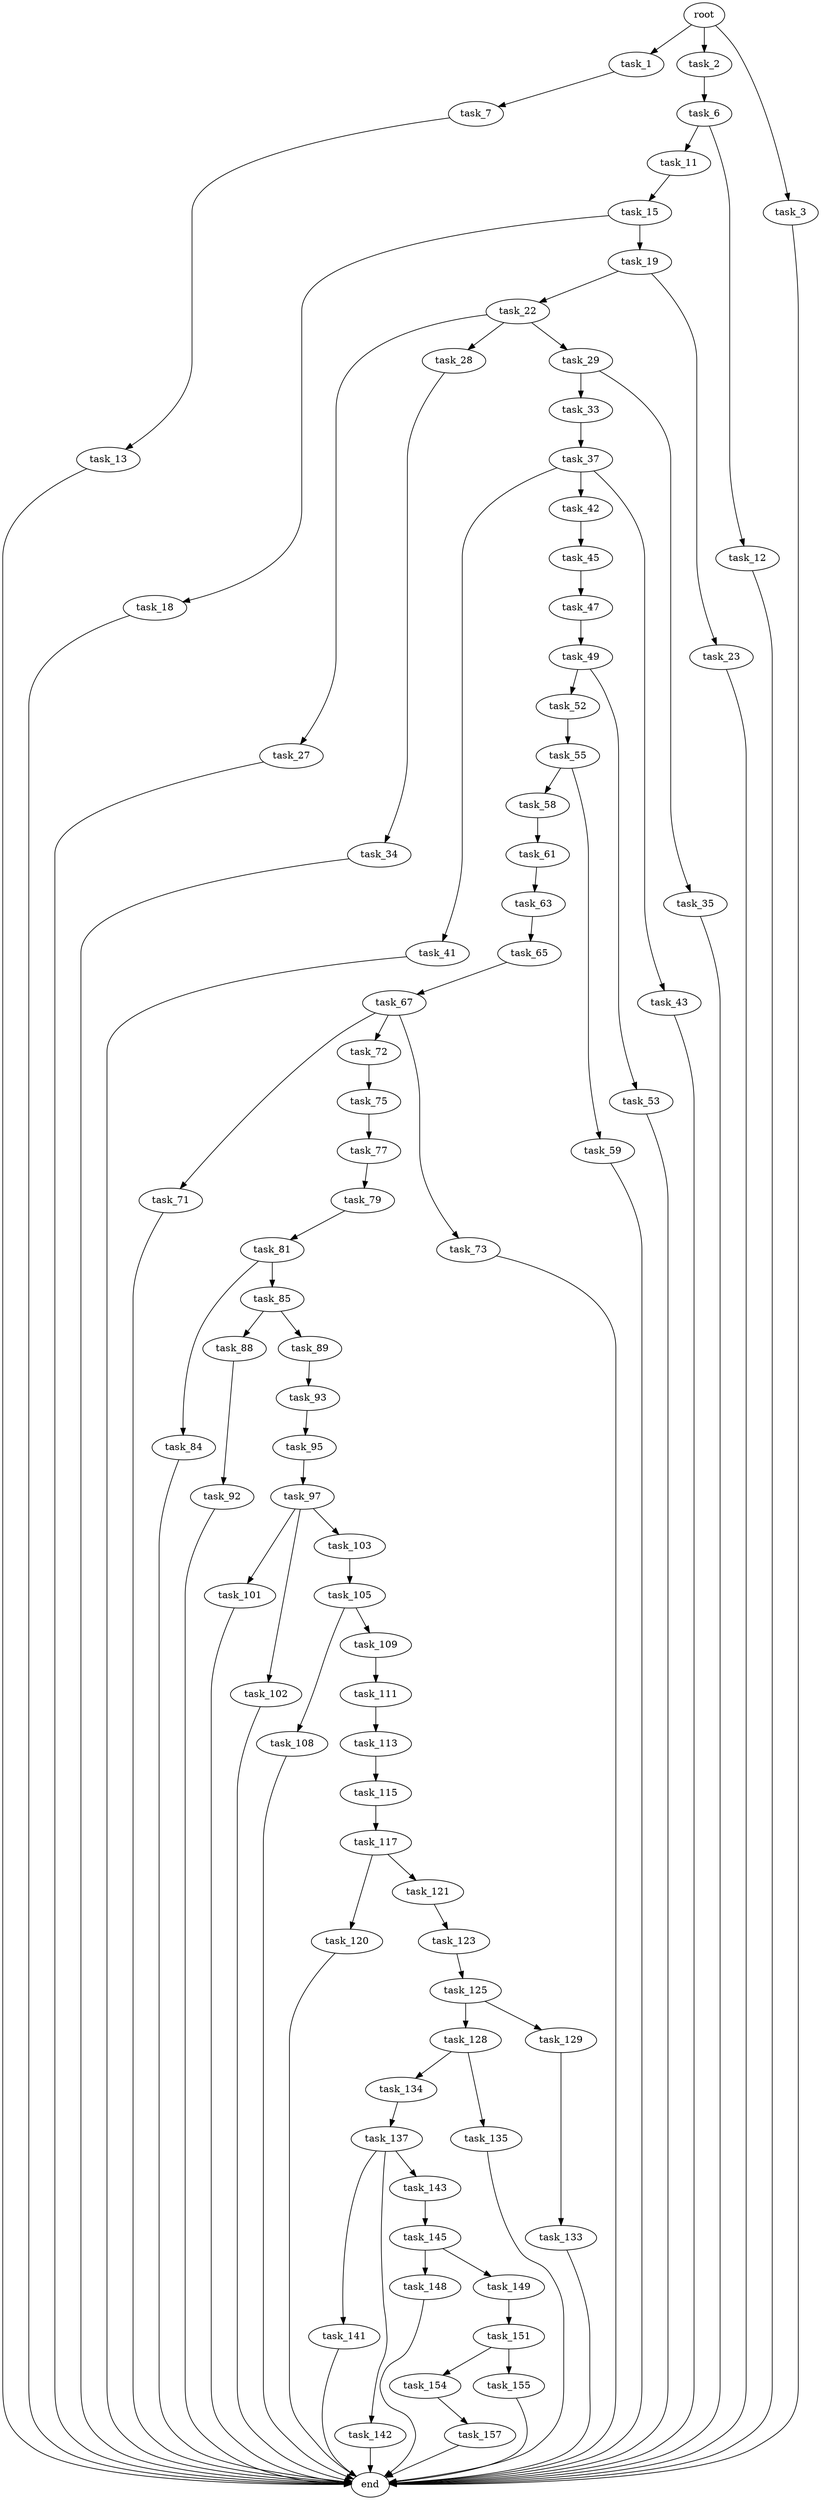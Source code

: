 digraph G {
  root [size="0.000000"];
  task_1 [size="368293445632.000000"];
  task_2 [size="1430434797.000000"];
  task_3 [size="3090887509.000000"];
  task_6 [size="17397401488.000000"];
  task_7 [size="4827790828.000000"];
  task_11 [size="13701452197.000000"];
  task_12 [size="43259086882.000000"];
  task_13 [size="28991029248.000000"];
  task_15 [size="596795988561.000000"];
  task_18 [size="276108803152.000000"];
  task_19 [size="1073741824000.000000"];
  task_22 [size="3039802941.000000"];
  task_23 [size="782757789696.000000"];
  task_27 [size="50502652414.000000"];
  task_28 [size="762601361787.000000"];
  task_29 [size="1073741824000.000000"];
  task_33 [size="7319598793.000000"];
  task_34 [size="2022654730.000000"];
  task_35 [size="9351125787.000000"];
  task_37 [size="109701528671.000000"];
  task_41 [size="549755813888.000000"];
  task_42 [size="231928233984.000000"];
  task_43 [size="162737542120.000000"];
  task_45 [size="807632180.000000"];
  task_47 [size="39463338886.000000"];
  task_49 [size="322824285785.000000"];
  task_52 [size="5481116698.000000"];
  task_53 [size="35390103648.000000"];
  task_55 [size="134217728000.000000"];
  task_58 [size="134217728000.000000"];
  task_59 [size="7700055444.000000"];
  task_61 [size="28991029248.000000"];
  task_63 [size="392956515435.000000"];
  task_65 [size="549755813888.000000"];
  task_67 [size="13402458810.000000"];
  task_71 [size="12704791608.000000"];
  task_72 [size="11076622422.000000"];
  task_73 [size="179941286854.000000"];
  task_75 [size="549755813888.000000"];
  task_77 [size="549755813888.000000"];
  task_79 [size="201832030469.000000"];
  task_81 [size="8589934592.000000"];
  task_84 [size="391357905541.000000"];
  task_85 [size="10225497665.000000"];
  task_88 [size="28991029248.000000"];
  task_89 [size="33446033067.000000"];
  task_92 [size="657921509248.000000"];
  task_93 [size="189426651065.000000"];
  task_95 [size="244472941731.000000"];
  task_97 [size="1346161715.000000"];
  task_101 [size="447341693360.000000"];
  task_102 [size="400654316058.000000"];
  task_103 [size="104895223771.000000"];
  task_105 [size="8589934592.000000"];
  task_108 [size="803993559.000000"];
  task_109 [size="187807122614.000000"];
  task_111 [size="686650738195.000000"];
  task_113 [size="48073100589.000000"];
  task_115 [size="5619000585.000000"];
  task_117 [size="410056219806.000000"];
  task_120 [size="121174740426.000000"];
  task_121 [size="1073741824000.000000"];
  task_123 [size="17248475760.000000"];
  task_125 [size="643768742173.000000"];
  task_128 [size="473034787162.000000"];
  task_129 [size="134217728000.000000"];
  task_133 [size="29166351927.000000"];
  task_134 [size="17536801766.000000"];
  task_135 [size="7346897697.000000"];
  task_137 [size="15709059640.000000"];
  task_141 [size="8300258934.000000"];
  task_142 [size="368293445632.000000"];
  task_143 [size="4691790117.000000"];
  task_145 [size="368293445632.000000"];
  task_148 [size="160504228986.000000"];
  task_149 [size="134217728000.000000"];
  task_151 [size="231928233984.000000"];
  task_154 [size="1065808203270.000000"];
  task_155 [size="8504551085.000000"];
  task_157 [size="68719476736.000000"];
  end [size="0.000000"];

  root -> task_1 [size="1.000000"];
  root -> task_2 [size="1.000000"];
  root -> task_3 [size="1.000000"];
  task_1 -> task_7 [size="411041792.000000"];
  task_2 -> task_6 [size="33554432.000000"];
  task_3 -> end [size="1.000000"];
  task_6 -> task_11 [size="301989888.000000"];
  task_6 -> task_12 [size="301989888.000000"];
  task_7 -> task_13 [size="301989888.000000"];
  task_11 -> task_15 [size="301989888.000000"];
  task_12 -> end [size="1.000000"];
  task_13 -> end [size="1.000000"];
  task_15 -> task_18 [size="679477248.000000"];
  task_15 -> task_19 [size="679477248.000000"];
  task_18 -> end [size="1.000000"];
  task_19 -> task_22 [size="838860800.000000"];
  task_19 -> task_23 [size="838860800.000000"];
  task_22 -> task_27 [size="134217728.000000"];
  task_22 -> task_28 [size="134217728.000000"];
  task_22 -> task_29 [size="134217728.000000"];
  task_23 -> end [size="1.000000"];
  task_27 -> end [size="1.000000"];
  task_28 -> task_34 [size="838860800.000000"];
  task_29 -> task_33 [size="838860800.000000"];
  task_29 -> task_35 [size="838860800.000000"];
  task_33 -> task_37 [size="838860800.000000"];
  task_34 -> end [size="1.000000"];
  task_35 -> end [size="1.000000"];
  task_37 -> task_41 [size="134217728.000000"];
  task_37 -> task_42 [size="134217728.000000"];
  task_37 -> task_43 [size="134217728.000000"];
  task_41 -> end [size="1.000000"];
  task_42 -> task_45 [size="301989888.000000"];
  task_43 -> end [size="1.000000"];
  task_45 -> task_47 [size="33554432.000000"];
  task_47 -> task_49 [size="679477248.000000"];
  task_49 -> task_52 [size="209715200.000000"];
  task_49 -> task_53 [size="209715200.000000"];
  task_52 -> task_55 [size="209715200.000000"];
  task_53 -> end [size="1.000000"];
  task_55 -> task_58 [size="209715200.000000"];
  task_55 -> task_59 [size="209715200.000000"];
  task_58 -> task_61 [size="209715200.000000"];
  task_59 -> end [size="1.000000"];
  task_61 -> task_63 [size="75497472.000000"];
  task_63 -> task_65 [size="411041792.000000"];
  task_65 -> task_67 [size="536870912.000000"];
  task_67 -> task_71 [size="679477248.000000"];
  task_67 -> task_72 [size="679477248.000000"];
  task_67 -> task_73 [size="679477248.000000"];
  task_71 -> end [size="1.000000"];
  task_72 -> task_75 [size="411041792.000000"];
  task_73 -> end [size="1.000000"];
  task_75 -> task_77 [size="536870912.000000"];
  task_77 -> task_79 [size="536870912.000000"];
  task_79 -> task_81 [size="209715200.000000"];
  task_81 -> task_84 [size="33554432.000000"];
  task_81 -> task_85 [size="33554432.000000"];
  task_84 -> end [size="1.000000"];
  task_85 -> task_88 [size="411041792.000000"];
  task_85 -> task_89 [size="411041792.000000"];
  task_88 -> task_92 [size="75497472.000000"];
  task_89 -> task_93 [size="75497472.000000"];
  task_92 -> end [size="1.000000"];
  task_93 -> task_95 [size="134217728.000000"];
  task_95 -> task_97 [size="209715200.000000"];
  task_97 -> task_101 [size="75497472.000000"];
  task_97 -> task_102 [size="75497472.000000"];
  task_97 -> task_103 [size="75497472.000000"];
  task_101 -> end [size="1.000000"];
  task_102 -> end [size="1.000000"];
  task_103 -> task_105 [size="75497472.000000"];
  task_105 -> task_108 [size="33554432.000000"];
  task_105 -> task_109 [size="33554432.000000"];
  task_108 -> end [size="1.000000"];
  task_109 -> task_111 [size="838860800.000000"];
  task_111 -> task_113 [size="536870912.000000"];
  task_113 -> task_115 [size="134217728.000000"];
  task_115 -> task_117 [size="134217728.000000"];
  task_117 -> task_120 [size="536870912.000000"];
  task_117 -> task_121 [size="536870912.000000"];
  task_120 -> end [size="1.000000"];
  task_121 -> task_123 [size="838860800.000000"];
  task_123 -> task_125 [size="679477248.000000"];
  task_125 -> task_128 [size="411041792.000000"];
  task_125 -> task_129 [size="411041792.000000"];
  task_128 -> task_134 [size="301989888.000000"];
  task_128 -> task_135 [size="301989888.000000"];
  task_129 -> task_133 [size="209715200.000000"];
  task_133 -> end [size="1.000000"];
  task_134 -> task_137 [size="679477248.000000"];
  task_135 -> end [size="1.000000"];
  task_137 -> task_141 [size="33554432.000000"];
  task_137 -> task_142 [size="33554432.000000"];
  task_137 -> task_143 [size="33554432.000000"];
  task_141 -> end [size="1.000000"];
  task_142 -> end [size="1.000000"];
  task_143 -> task_145 [size="134217728.000000"];
  task_145 -> task_148 [size="411041792.000000"];
  task_145 -> task_149 [size="411041792.000000"];
  task_148 -> end [size="1.000000"];
  task_149 -> task_151 [size="209715200.000000"];
  task_151 -> task_154 [size="301989888.000000"];
  task_151 -> task_155 [size="301989888.000000"];
  task_154 -> task_157 [size="679477248.000000"];
  task_155 -> end [size="1.000000"];
  task_157 -> end [size="1.000000"];
}
